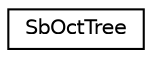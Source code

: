 digraph "Graphical Class Hierarchy"
{
 // LATEX_PDF_SIZE
  edge [fontname="Helvetica",fontsize="10",labelfontname="Helvetica",labelfontsize="10"];
  node [fontname="Helvetica",fontsize="10",shape=record];
  rankdir="LR";
  Node0 [label="SbOctTree",height=0.2,width=0.4,color="black", fillcolor="white", style="filled",URL="$classSbOctTree.html",tooltip="The SbOctTree class defines a generic octree for fast geometry searches."];
}
